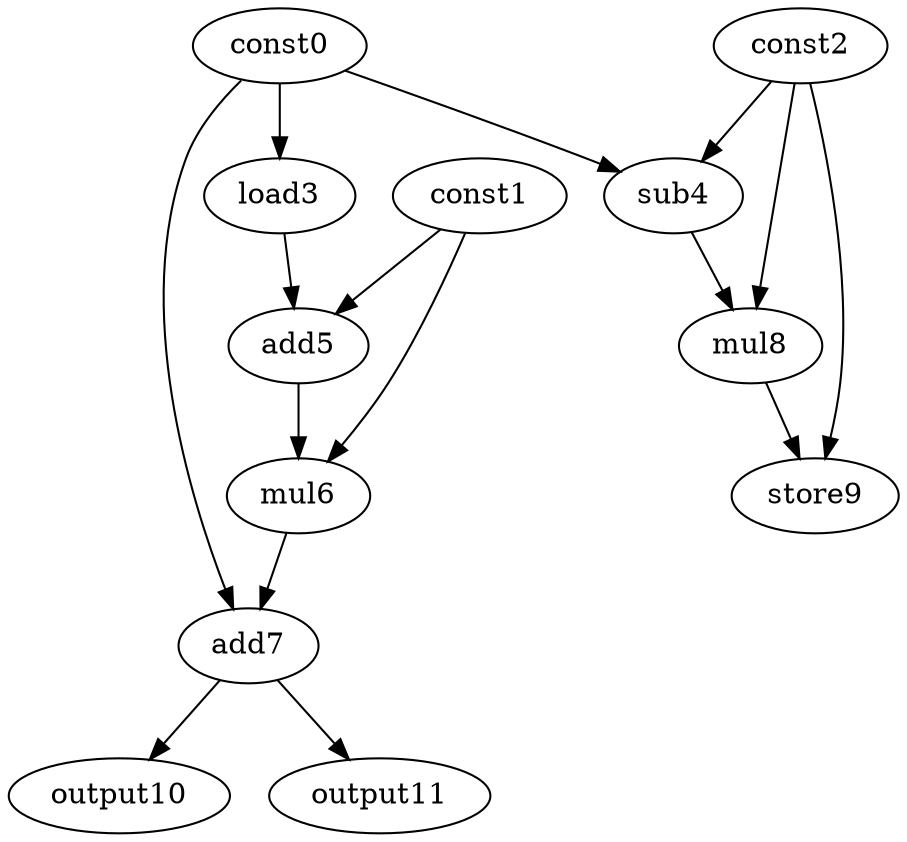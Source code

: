 digraph G { 
const0[opcode=const]; 
const1[opcode=const]; 
const2[opcode=const]; 
load3[opcode=load]; 
sub4[opcode=sub]; 
add5[opcode=add]; 
mul6[opcode=mul]; 
add7[opcode=add]; 
mul8[opcode=mul]; 
store9[opcode=store]; 
output10[opcode=output]; 
output11[opcode=output]; 
const0->load3[operand=0];
const0->sub4[operand=0];
const2->sub4[operand=1];
const1->add5[operand=0];
load3->add5[operand=1];
const2->mul8[operand=0];
sub4->mul8[operand=1];
const1->mul6[operand=0];
add5->mul6[operand=1];
mul8->store9[operand=0];
const2->store9[operand=1];
const0->add7[operand=0];
mul6->add7[operand=1];
add7->output10[operand=0];
add7->output11[operand=0];
}
